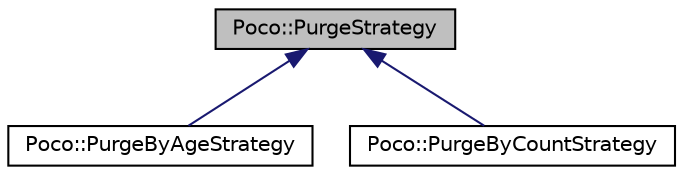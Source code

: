 digraph "Poco::PurgeStrategy"
{
 // LATEX_PDF_SIZE
  edge [fontname="Helvetica",fontsize="10",labelfontname="Helvetica",labelfontsize="10"];
  node [fontname="Helvetica",fontsize="10",shape=record];
  Node1 [label="Poco::PurgeStrategy",height=0.2,width=0.4,color="black", fillcolor="grey75", style="filled", fontcolor="black",tooltip=" "];
  Node1 -> Node2 [dir="back",color="midnightblue",fontsize="10",style="solid",fontname="Helvetica"];
  Node2 [label="Poco::PurgeByAgeStrategy",height=0.2,width=0.4,color="black", fillcolor="white", style="filled",URL="$classPoco_1_1PurgeByAgeStrategy.html",tooltip=" "];
  Node1 -> Node3 [dir="back",color="midnightblue",fontsize="10",style="solid",fontname="Helvetica"];
  Node3 [label="Poco::PurgeByCountStrategy",height=0.2,width=0.4,color="black", fillcolor="white", style="filled",URL="$classPoco_1_1PurgeByCountStrategy.html",tooltip=" "];
}
